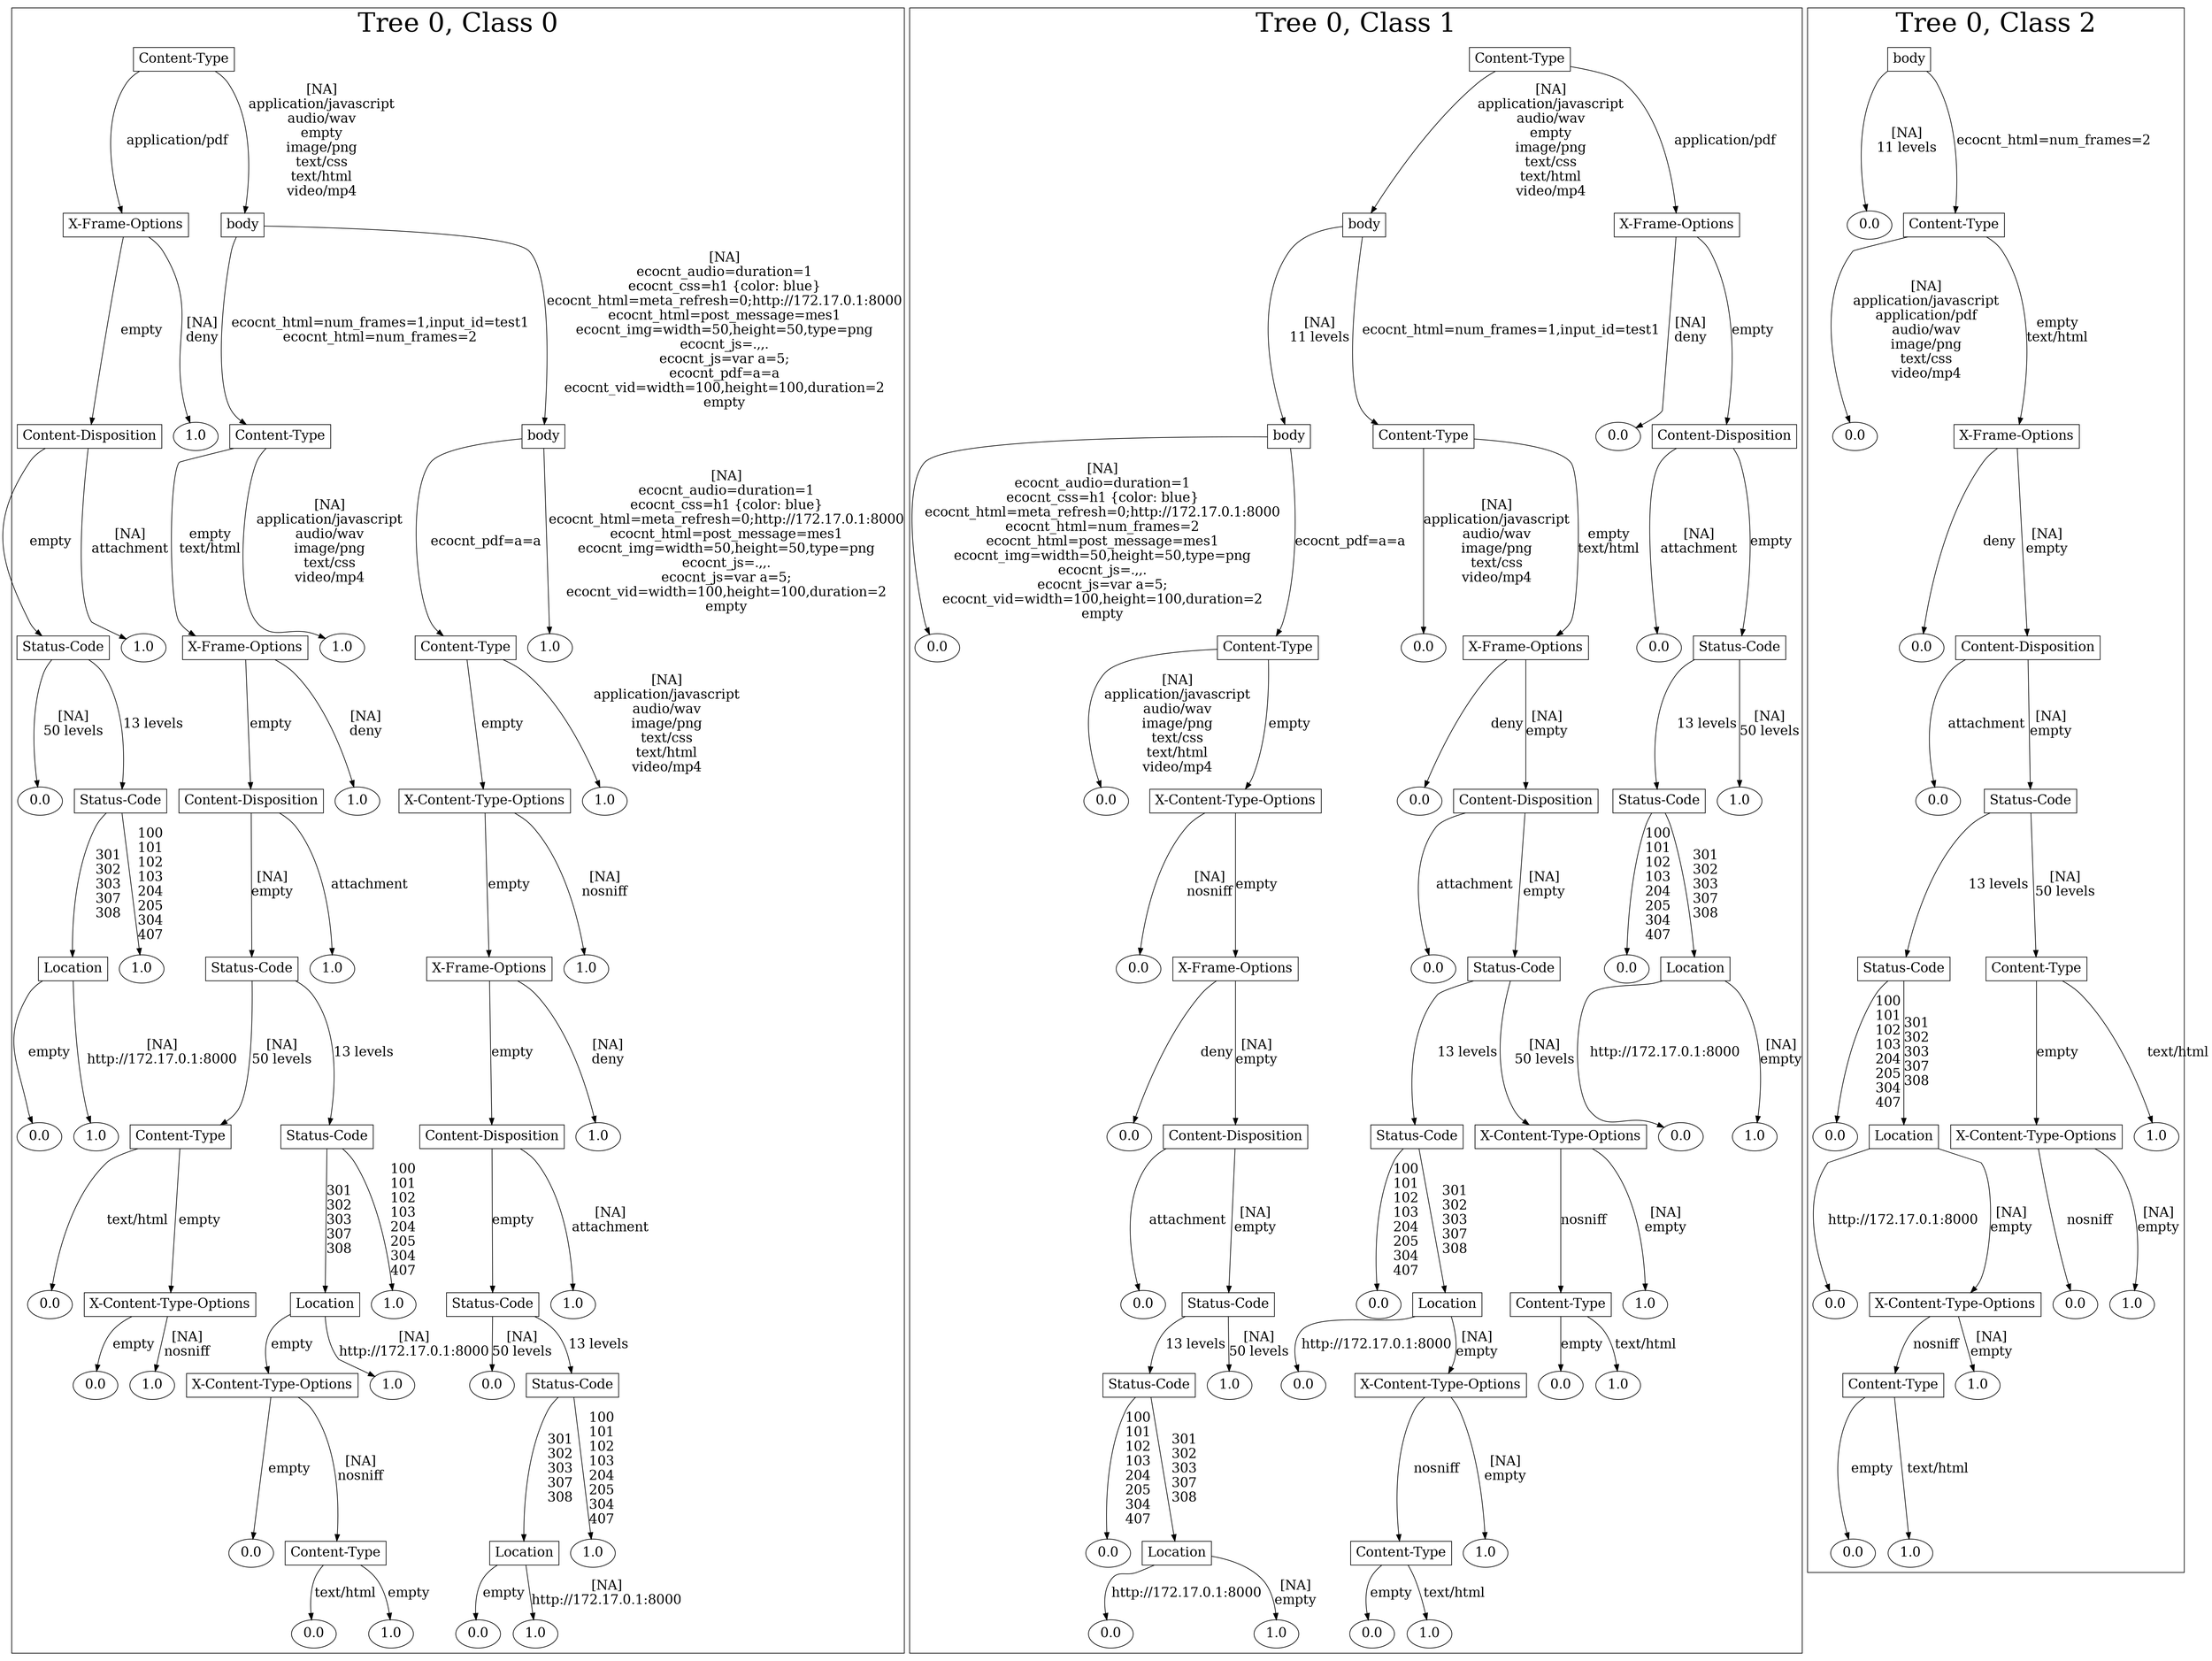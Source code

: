 /*
Generated by:
    http://https://github.com/h2oai/h2o-3/tree/master/h2o-genmodel/src/main/java/hex/genmodel/tools/PrintMojo.java
*/

/*
On a mac:

$ brew install graphviz
$ dot -Tpng file.gv -o file.png
$ open file.png
*/

digraph G {

subgraph cluster_0 {
/* Nodes */

/* Level 0 */
{
"SG_0_Node_0" [shape=box, fontsize=20, label="Content-Type"]
}

/* Level 1 */
{
"SG_0_Node_1" [shape=box, fontsize=20, label="X-Frame-Options"]
"SG_0_Node_2" [shape=box, fontsize=20, label="body"]
}

/* Level 2 */
{
"SG_0_Node_3" [shape=box, fontsize=20, label="Content-Disposition"]
"SG_0_Node_25" [fontsize=20, label="1.0"]
"SG_0_Node_4" [shape=box, fontsize=20, label="Content-Type"]
"SG_0_Node_5" [shape=box, fontsize=20, label="body"]
}

/* Level 3 */
{
"SG_0_Node_6" [shape=box, fontsize=20, label="Status-Code"]
"SG_0_Node_26" [fontsize=20, label="1.0"]
"SG_0_Node_7" [shape=box, fontsize=20, label="X-Frame-Options"]
"SG_0_Node_27" [fontsize=20, label="1.0"]
"SG_0_Node_8" [shape=box, fontsize=20, label="Content-Type"]
"SG_0_Node_28" [fontsize=20, label="1.0"]
}

/* Level 4 */
{
"SG_0_Node_29" [fontsize=20, label="0.0"]
"SG_0_Node_9" [shape=box, fontsize=20, label="Status-Code"]
"SG_0_Node_10" [shape=box, fontsize=20, label="Content-Disposition"]
"SG_0_Node_30" [fontsize=20, label="1.0"]
"SG_0_Node_11" [shape=box, fontsize=20, label="X-Content-Type-Options"]
"SG_0_Node_31" [fontsize=20, label="1.0"]
}

/* Level 5 */
{
"SG_0_Node_12" [shape=box, fontsize=20, label="Location"]
"SG_0_Node_32" [fontsize=20, label="1.0"]
"SG_0_Node_13" [shape=box, fontsize=20, label="Status-Code"]
"SG_0_Node_33" [fontsize=20, label="1.0"]
"SG_0_Node_14" [shape=box, fontsize=20, label="X-Frame-Options"]
"SG_0_Node_34" [fontsize=20, label="1.0"]
}

/* Level 6 */
{
"SG_0_Node_35" [fontsize=20, label="0.0"]
"SG_0_Node_36" [fontsize=20, label="1.0"]
"SG_0_Node_15" [shape=box, fontsize=20, label="Content-Type"]
"SG_0_Node_16" [shape=box, fontsize=20, label="Status-Code"]
"SG_0_Node_17" [shape=box, fontsize=20, label="Content-Disposition"]
"SG_0_Node_37" [fontsize=20, label="1.0"]
}

/* Level 7 */
{
"SG_0_Node_38" [fontsize=20, label="0.0"]
"SG_0_Node_18" [shape=box, fontsize=20, label="X-Content-Type-Options"]
"SG_0_Node_19" [shape=box, fontsize=20, label="Location"]
"SG_0_Node_39" [fontsize=20, label="1.0"]
"SG_0_Node_20" [shape=box, fontsize=20, label="Status-Code"]
"SG_0_Node_40" [fontsize=20, label="1.0"]
}

/* Level 8 */
{
"SG_0_Node_41" [fontsize=20, label="0.0"]
"SG_0_Node_42" [fontsize=20, label="1.0"]
"SG_0_Node_21" [shape=box, fontsize=20, label="X-Content-Type-Options"]
"SG_0_Node_43" [fontsize=20, label="1.0"]
"SG_0_Node_44" [fontsize=20, label="0.0"]
"SG_0_Node_22" [shape=box, fontsize=20, label="Status-Code"]
}

/* Level 9 */
{
"SG_0_Node_45" [fontsize=20, label="0.0"]
"SG_0_Node_23" [shape=box, fontsize=20, label="Content-Type"]
"SG_0_Node_24" [shape=box, fontsize=20, label="Location"]
"SG_0_Node_46" [fontsize=20, label="1.0"]
}

/* Level 10 */
{
"SG_0_Node_47" [fontsize=20, label="0.0"]
"SG_0_Node_48" [fontsize=20, label="1.0"]
"SG_0_Node_49" [fontsize=20, label="0.0"]
"SG_0_Node_50" [fontsize=20, label="1.0"]
}

/* Edges */
"SG_0_Node_0" -> "SG_0_Node_1" [fontsize=20, label="application/pdf
"]
"SG_0_Node_0" -> "SG_0_Node_2" [fontsize=20, label="[NA]
application/javascript
audio/wav
empty
image/png
text/css
text/html
video/mp4
"]
"SG_0_Node_2" -> "SG_0_Node_4" [fontsize=20, label="ecocnt_html=num_frames=1,input_id=test1
ecocnt_html=num_frames=2
"]
"SG_0_Node_2" -> "SG_0_Node_5" [fontsize=20, label="[NA]
ecocnt_audio=duration=1
ecocnt_css=h1 {color: blue}
ecocnt_html=meta_refresh=0;http://172.17.0.1:8000
ecocnt_html=post_message=mes1
ecocnt_img=width=50,height=50,type=png
ecocnt_js=.,,.
ecocnt_js=var a=5;
ecocnt_pdf=a=a
ecocnt_vid=width=100,height=100,duration=2
empty
"]
"SG_0_Node_5" -> "SG_0_Node_8" [fontsize=20, label="ecocnt_pdf=a=a
"]
"SG_0_Node_5" -> "SG_0_Node_28" [fontsize=20, label="[NA]
ecocnt_audio=duration=1
ecocnt_css=h1 {color: blue}
ecocnt_html=meta_refresh=0;http://172.17.0.1:8000
ecocnt_html=post_message=mes1
ecocnt_img=width=50,height=50,type=png
ecocnt_js=.,,.
ecocnt_js=var a=5;
ecocnt_vid=width=100,height=100,duration=2
empty
"]
"SG_0_Node_8" -> "SG_0_Node_11" [fontsize=20, label="empty
"]
"SG_0_Node_8" -> "SG_0_Node_31" [fontsize=20, label="[NA]
application/javascript
audio/wav
image/png
text/css
text/html
video/mp4
"]
"SG_0_Node_11" -> "SG_0_Node_14" [fontsize=20, label="empty
"]
"SG_0_Node_11" -> "SG_0_Node_34" [fontsize=20, label="[NA]
nosniff
"]
"SG_0_Node_14" -> "SG_0_Node_17" [fontsize=20, label="empty
"]
"SG_0_Node_14" -> "SG_0_Node_37" [fontsize=20, label="[NA]
deny
"]
"SG_0_Node_17" -> "SG_0_Node_20" [fontsize=20, label="empty
"]
"SG_0_Node_17" -> "SG_0_Node_40" [fontsize=20, label="[NA]
attachment
"]
"SG_0_Node_20" -> "SG_0_Node_44" [fontsize=20, label="[NA]
50 levels
"]
"SG_0_Node_20" -> "SG_0_Node_22" [fontsize=20, label="13 levels
"]
"SG_0_Node_22" -> "SG_0_Node_24" [fontsize=20, label="301
302
303
307
308
"]
"SG_0_Node_22" -> "SG_0_Node_46" [fontsize=20, label="100
101
102
103
204
205
304
407
"]
"SG_0_Node_24" -> "SG_0_Node_49" [fontsize=20, label="empty
"]
"SG_0_Node_24" -> "SG_0_Node_50" [fontsize=20, label="[NA]
http://172.17.0.1:8000
"]
"SG_0_Node_4" -> "SG_0_Node_7" [fontsize=20, label="empty
text/html
"]
"SG_0_Node_4" -> "SG_0_Node_27" [fontsize=20, label="[NA]
application/javascript
audio/wav
image/png
text/css
video/mp4
"]
"SG_0_Node_7" -> "SG_0_Node_10" [fontsize=20, label="empty
"]
"SG_0_Node_7" -> "SG_0_Node_30" [fontsize=20, label="[NA]
deny
"]
"SG_0_Node_10" -> "SG_0_Node_13" [fontsize=20, label="[NA]
empty
"]
"SG_0_Node_10" -> "SG_0_Node_33" [fontsize=20, label="attachment
"]
"SG_0_Node_13" -> "SG_0_Node_15" [fontsize=20, label="[NA]
50 levels
"]
"SG_0_Node_13" -> "SG_0_Node_16" [fontsize=20, label="13 levels
"]
"SG_0_Node_16" -> "SG_0_Node_19" [fontsize=20, label="301
302
303
307
308
"]
"SG_0_Node_16" -> "SG_0_Node_39" [fontsize=20, label="100
101
102
103
204
205
304
407
"]
"SG_0_Node_19" -> "SG_0_Node_21" [fontsize=20, label="empty
"]
"SG_0_Node_19" -> "SG_0_Node_43" [fontsize=20, label="[NA]
http://172.17.0.1:8000
"]
"SG_0_Node_21" -> "SG_0_Node_45" [fontsize=20, label="empty
"]
"SG_0_Node_21" -> "SG_0_Node_23" [fontsize=20, label="[NA]
nosniff
"]
"SG_0_Node_23" -> "SG_0_Node_47" [fontsize=20, label="text/html
"]
"SG_0_Node_23" -> "SG_0_Node_48" [fontsize=20, label="empty
"]
"SG_0_Node_15" -> "SG_0_Node_38" [fontsize=20, label="text/html
"]
"SG_0_Node_15" -> "SG_0_Node_18" [fontsize=20, label="empty
"]
"SG_0_Node_18" -> "SG_0_Node_41" [fontsize=20, label="empty
"]
"SG_0_Node_18" -> "SG_0_Node_42" [fontsize=20, label="[NA]
nosniff
"]
"SG_0_Node_1" -> "SG_0_Node_3" [fontsize=20, label="empty
"]
"SG_0_Node_1" -> "SG_0_Node_25" [fontsize=20, label="[NA]
deny
"]
"SG_0_Node_3" -> "SG_0_Node_6" [fontsize=20, label="empty
"]
"SG_0_Node_3" -> "SG_0_Node_26" [fontsize=20, label="[NA]
attachment
"]
"SG_0_Node_6" -> "SG_0_Node_29" [fontsize=20, label="[NA]
50 levels
"]
"SG_0_Node_6" -> "SG_0_Node_9" [fontsize=20, label="13 levels
"]
"SG_0_Node_9" -> "SG_0_Node_12" [fontsize=20, label="301
302
303
307
308
"]
"SG_0_Node_9" -> "SG_0_Node_32" [fontsize=20, label="100
101
102
103
204
205
304
407
"]
"SG_0_Node_12" -> "SG_0_Node_35" [fontsize=20, label="empty
"]
"SG_0_Node_12" -> "SG_0_Node_36" [fontsize=20, label="[NA]
http://172.17.0.1:8000
"]

fontsize=40
label="Tree 0, Class 0"
}

subgraph cluster_1 {
/* Nodes */

/* Level 0 */
{
"SG_1_Node_0" [shape=box, fontsize=20, label="Content-Type"]
}

/* Level 1 */
{
"SG_1_Node_1" [shape=box, fontsize=20, label="body"]
"SG_1_Node_2" [shape=box, fontsize=20, label="X-Frame-Options"]
}

/* Level 2 */
{
"SG_1_Node_3" [shape=box, fontsize=20, label="body"]
"SG_1_Node_4" [shape=box, fontsize=20, label="Content-Type"]
"SG_1_Node_25" [fontsize=20, label="0.0"]
"SG_1_Node_5" [shape=box, fontsize=20, label="Content-Disposition"]
}

/* Level 3 */
{
"SG_1_Node_26" [fontsize=20, label="0.0"]
"SG_1_Node_6" [shape=box, fontsize=20, label="Content-Type"]
"SG_1_Node_27" [fontsize=20, label="0.0"]
"SG_1_Node_7" [shape=box, fontsize=20, label="X-Frame-Options"]
"SG_1_Node_28" [fontsize=20, label="0.0"]
"SG_1_Node_8" [shape=box, fontsize=20, label="Status-Code"]
}

/* Level 4 */
{
"SG_1_Node_29" [fontsize=20, label="0.0"]
"SG_1_Node_9" [shape=box, fontsize=20, label="X-Content-Type-Options"]
"SG_1_Node_30" [fontsize=20, label="0.0"]
"SG_1_Node_10" [shape=box, fontsize=20, label="Content-Disposition"]
"SG_1_Node_11" [shape=box, fontsize=20, label="Status-Code"]
"SG_1_Node_31" [fontsize=20, label="1.0"]
}

/* Level 5 */
{
"SG_1_Node_32" [fontsize=20, label="0.0"]
"SG_1_Node_12" [shape=box, fontsize=20, label="X-Frame-Options"]
"SG_1_Node_33" [fontsize=20, label="0.0"]
"SG_1_Node_13" [shape=box, fontsize=20, label="Status-Code"]
"SG_1_Node_34" [fontsize=20, label="0.0"]
"SG_1_Node_14" [shape=box, fontsize=20, label="Location"]
}

/* Level 6 */
{
"SG_1_Node_35" [fontsize=20, label="0.0"]
"SG_1_Node_15" [shape=box, fontsize=20, label="Content-Disposition"]
"SG_1_Node_16" [shape=box, fontsize=20, label="Status-Code"]
"SG_1_Node_17" [shape=box, fontsize=20, label="X-Content-Type-Options"]
"SG_1_Node_36" [fontsize=20, label="0.0"]
"SG_1_Node_37" [fontsize=20, label="1.0"]
}

/* Level 7 */
{
"SG_1_Node_38" [fontsize=20, label="0.0"]
"SG_1_Node_18" [shape=box, fontsize=20, label="Status-Code"]
"SG_1_Node_39" [fontsize=20, label="0.0"]
"SG_1_Node_19" [shape=box, fontsize=20, label="Location"]
"SG_1_Node_20" [shape=box, fontsize=20, label="Content-Type"]
"SG_1_Node_40" [fontsize=20, label="1.0"]
}

/* Level 8 */
{
"SG_1_Node_21" [shape=box, fontsize=20, label="Status-Code"]
"SG_1_Node_41" [fontsize=20, label="1.0"]
"SG_1_Node_42" [fontsize=20, label="0.0"]
"SG_1_Node_22" [shape=box, fontsize=20, label="X-Content-Type-Options"]
"SG_1_Node_43" [fontsize=20, label="0.0"]
"SG_1_Node_44" [fontsize=20, label="1.0"]
}

/* Level 9 */
{
"SG_1_Node_45" [fontsize=20, label="0.0"]
"SG_1_Node_23" [shape=box, fontsize=20, label="Location"]
"SG_1_Node_24" [shape=box, fontsize=20, label="Content-Type"]
"SG_1_Node_46" [fontsize=20, label="1.0"]
}

/* Level 10 */
{
"SG_1_Node_47" [fontsize=20, label="0.0"]
"SG_1_Node_48" [fontsize=20, label="1.0"]
"SG_1_Node_49" [fontsize=20, label="0.0"]
"SG_1_Node_50" [fontsize=20, label="1.0"]
}

/* Edges */
"SG_1_Node_0" -> "SG_1_Node_1" [fontsize=20, label="[NA]
application/javascript
audio/wav
empty
image/png
text/css
text/html
video/mp4
"]
"SG_1_Node_0" -> "SG_1_Node_2" [fontsize=20, label="application/pdf
"]
"SG_1_Node_2" -> "SG_1_Node_25" [fontsize=20, label="[NA]
deny
"]
"SG_1_Node_2" -> "SG_1_Node_5" [fontsize=20, label="empty
"]
"SG_1_Node_5" -> "SG_1_Node_28" [fontsize=20, label="[NA]
attachment
"]
"SG_1_Node_5" -> "SG_1_Node_8" [fontsize=20, label="empty
"]
"SG_1_Node_8" -> "SG_1_Node_11" [fontsize=20, label="13 levels
"]
"SG_1_Node_8" -> "SG_1_Node_31" [fontsize=20, label="[NA]
50 levels
"]
"SG_1_Node_11" -> "SG_1_Node_34" [fontsize=20, label="100
101
102
103
204
205
304
407
"]
"SG_1_Node_11" -> "SG_1_Node_14" [fontsize=20, label="301
302
303
307
308
"]
"SG_1_Node_14" -> "SG_1_Node_36" [fontsize=20, label="http://172.17.0.1:8000
"]
"SG_1_Node_14" -> "SG_1_Node_37" [fontsize=20, label="[NA]
empty
"]
"SG_1_Node_1" -> "SG_1_Node_3" [fontsize=20, label="[NA]
11 levels
"]
"SG_1_Node_1" -> "SG_1_Node_4" [fontsize=20, label="ecocnt_html=num_frames=1,input_id=test1
"]
"SG_1_Node_4" -> "SG_1_Node_27" [fontsize=20, label="[NA]
application/javascript
audio/wav
image/png
text/css
video/mp4
"]
"SG_1_Node_4" -> "SG_1_Node_7" [fontsize=20, label="empty
text/html
"]
"SG_1_Node_7" -> "SG_1_Node_30" [fontsize=20, label="deny
"]
"SG_1_Node_7" -> "SG_1_Node_10" [fontsize=20, label="[NA]
empty
"]
"SG_1_Node_10" -> "SG_1_Node_33" [fontsize=20, label="attachment
"]
"SG_1_Node_10" -> "SG_1_Node_13" [fontsize=20, label="[NA]
empty
"]
"SG_1_Node_13" -> "SG_1_Node_16" [fontsize=20, label="13 levels
"]
"SG_1_Node_13" -> "SG_1_Node_17" [fontsize=20, label="[NA]
50 levels
"]
"SG_1_Node_17" -> "SG_1_Node_20" [fontsize=20, label="nosniff
"]
"SG_1_Node_17" -> "SG_1_Node_40" [fontsize=20, label="[NA]
empty
"]
"SG_1_Node_20" -> "SG_1_Node_43" [fontsize=20, label="empty
"]
"SG_1_Node_20" -> "SG_1_Node_44" [fontsize=20, label="text/html
"]
"SG_1_Node_16" -> "SG_1_Node_39" [fontsize=20, label="100
101
102
103
204
205
304
407
"]
"SG_1_Node_16" -> "SG_1_Node_19" [fontsize=20, label="301
302
303
307
308
"]
"SG_1_Node_19" -> "SG_1_Node_42" [fontsize=20, label="http://172.17.0.1:8000
"]
"SG_1_Node_19" -> "SG_1_Node_22" [fontsize=20, label="[NA]
empty
"]
"SG_1_Node_22" -> "SG_1_Node_24" [fontsize=20, label="nosniff
"]
"SG_1_Node_22" -> "SG_1_Node_46" [fontsize=20, label="[NA]
empty
"]
"SG_1_Node_24" -> "SG_1_Node_49" [fontsize=20, label="empty
"]
"SG_1_Node_24" -> "SG_1_Node_50" [fontsize=20, label="text/html
"]
"SG_1_Node_3" -> "SG_1_Node_26" [fontsize=20, label="[NA]
ecocnt_audio=duration=1
ecocnt_css=h1 {color: blue}
ecocnt_html=meta_refresh=0;http://172.17.0.1:8000
ecocnt_html=num_frames=2
ecocnt_html=post_message=mes1
ecocnt_img=width=50,height=50,type=png
ecocnt_js=.,,.
ecocnt_js=var a=5;
ecocnt_vid=width=100,height=100,duration=2
empty
"]
"SG_1_Node_3" -> "SG_1_Node_6" [fontsize=20, label="ecocnt_pdf=a=a
"]
"SG_1_Node_6" -> "SG_1_Node_29" [fontsize=20, label="[NA]
application/javascript
audio/wav
image/png
text/css
text/html
video/mp4
"]
"SG_1_Node_6" -> "SG_1_Node_9" [fontsize=20, label="empty
"]
"SG_1_Node_9" -> "SG_1_Node_32" [fontsize=20, label="[NA]
nosniff
"]
"SG_1_Node_9" -> "SG_1_Node_12" [fontsize=20, label="empty
"]
"SG_1_Node_12" -> "SG_1_Node_35" [fontsize=20, label="deny
"]
"SG_1_Node_12" -> "SG_1_Node_15" [fontsize=20, label="[NA]
empty
"]
"SG_1_Node_15" -> "SG_1_Node_38" [fontsize=20, label="attachment
"]
"SG_1_Node_15" -> "SG_1_Node_18" [fontsize=20, label="[NA]
empty
"]
"SG_1_Node_18" -> "SG_1_Node_21" [fontsize=20, label="13 levels
"]
"SG_1_Node_18" -> "SG_1_Node_41" [fontsize=20, label="[NA]
50 levels
"]
"SG_1_Node_21" -> "SG_1_Node_45" [fontsize=20, label="100
101
102
103
204
205
304
407
"]
"SG_1_Node_21" -> "SG_1_Node_23" [fontsize=20, label="301
302
303
307
308
"]
"SG_1_Node_23" -> "SG_1_Node_47" [fontsize=20, label="http://172.17.0.1:8000
"]
"SG_1_Node_23" -> "SG_1_Node_48" [fontsize=20, label="[NA]
empty
"]

fontsize=40
label="Tree 0, Class 1"
}

subgraph cluster_2 {
/* Nodes */

/* Level 0 */
{
"SG_2_Node_0" [shape=box, fontsize=20, label="body"]
}

/* Level 1 */
{
"SG_2_Node_11" [fontsize=20, label="0.0"]
"SG_2_Node_1" [shape=box, fontsize=20, label="Content-Type"]
}

/* Level 2 */
{
"SG_2_Node_12" [fontsize=20, label="0.0"]
"SG_2_Node_2" [shape=box, fontsize=20, label="X-Frame-Options"]
}

/* Level 3 */
{
"SG_2_Node_13" [fontsize=20, label="0.0"]
"SG_2_Node_3" [shape=box, fontsize=20, label="Content-Disposition"]
}

/* Level 4 */
{
"SG_2_Node_14" [fontsize=20, label="0.0"]
"SG_2_Node_4" [shape=box, fontsize=20, label="Status-Code"]
}

/* Level 5 */
{
"SG_2_Node_5" [shape=box, fontsize=20, label="Status-Code"]
"SG_2_Node_6" [shape=box, fontsize=20, label="Content-Type"]
}

/* Level 6 */
{
"SG_2_Node_15" [fontsize=20, label="0.0"]
"SG_2_Node_7" [shape=box, fontsize=20, label="Location"]
"SG_2_Node_8" [shape=box, fontsize=20, label="X-Content-Type-Options"]
"SG_2_Node_16" [fontsize=20, label="1.0"]
}

/* Level 7 */
{
"SG_2_Node_17" [fontsize=20, label="0.0"]
"SG_2_Node_9" [shape=box, fontsize=20, label="X-Content-Type-Options"]
"SG_2_Node_18" [fontsize=20, label="0.0"]
"SG_2_Node_19" [fontsize=20, label="1.0"]
}

/* Level 8 */
{
"SG_2_Node_10" [shape=box, fontsize=20, label="Content-Type"]
"SG_2_Node_20" [fontsize=20, label="1.0"]
}

/* Level 9 */
{
"SG_2_Node_21" [fontsize=20, label="0.0"]
"SG_2_Node_22" [fontsize=20, label="1.0"]
}

/* Edges */
"SG_2_Node_0" -> "SG_2_Node_11" [fontsize=20, label="[NA]
11 levels
"]
"SG_2_Node_0" -> "SG_2_Node_1" [fontsize=20, label="ecocnt_html=num_frames=2
"]
"SG_2_Node_1" -> "SG_2_Node_12" [fontsize=20, label="[NA]
application/javascript
application/pdf
audio/wav
image/png
text/css
video/mp4
"]
"SG_2_Node_1" -> "SG_2_Node_2" [fontsize=20, label="empty
text/html
"]
"SG_2_Node_2" -> "SG_2_Node_13" [fontsize=20, label="deny
"]
"SG_2_Node_2" -> "SG_2_Node_3" [fontsize=20, label="[NA]
empty
"]
"SG_2_Node_3" -> "SG_2_Node_14" [fontsize=20, label="attachment
"]
"SG_2_Node_3" -> "SG_2_Node_4" [fontsize=20, label="[NA]
empty
"]
"SG_2_Node_4" -> "SG_2_Node_5" [fontsize=20, label="13 levels
"]
"SG_2_Node_4" -> "SG_2_Node_6" [fontsize=20, label="[NA]
50 levels
"]
"SG_2_Node_6" -> "SG_2_Node_8" [fontsize=20, label="empty
"]
"SG_2_Node_6" -> "SG_2_Node_16" [fontsize=20, label="text/html
"]
"SG_2_Node_8" -> "SG_2_Node_18" [fontsize=20, label="nosniff
"]
"SG_2_Node_8" -> "SG_2_Node_19" [fontsize=20, label="[NA]
empty
"]
"SG_2_Node_5" -> "SG_2_Node_15" [fontsize=20, label="100
101
102
103
204
205
304
407
"]
"SG_2_Node_5" -> "SG_2_Node_7" [fontsize=20, label="301
302
303
307
308
"]
"SG_2_Node_7" -> "SG_2_Node_17" [fontsize=20, label="http://172.17.0.1:8000
"]
"SG_2_Node_7" -> "SG_2_Node_9" [fontsize=20, label="[NA]
empty
"]
"SG_2_Node_9" -> "SG_2_Node_10" [fontsize=20, label="nosniff
"]
"SG_2_Node_9" -> "SG_2_Node_20" [fontsize=20, label="[NA]
empty
"]
"SG_2_Node_10" -> "SG_2_Node_21" [fontsize=20, label="empty
"]
"SG_2_Node_10" -> "SG_2_Node_22" [fontsize=20, label="text/html
"]

fontsize=40
label="Tree 0, Class 2"
}

}

